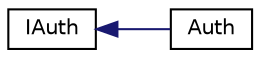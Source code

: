 digraph "Graphical Class Hierarchy"
{
  edge [fontname="Helvetica",fontsize="10",labelfontname="Helvetica",labelfontsize="10"];
  node [fontname="Helvetica",fontsize="10",shape=record];
  rankdir="LR";
  Node0 [label="IAuth",height=0.2,width=0.4,color="black", fillcolor="white", style="filled",URL="$classIAuth.html"];
  Node0 -> Node1 [dir="back",color="midnightblue",fontsize="10",style="solid",fontname="Helvetica"];
  Node1 [label="Auth",height=0.2,width=0.4,color="black", fillcolor="white", style="filled",URL="$classAuth.html"];
}

